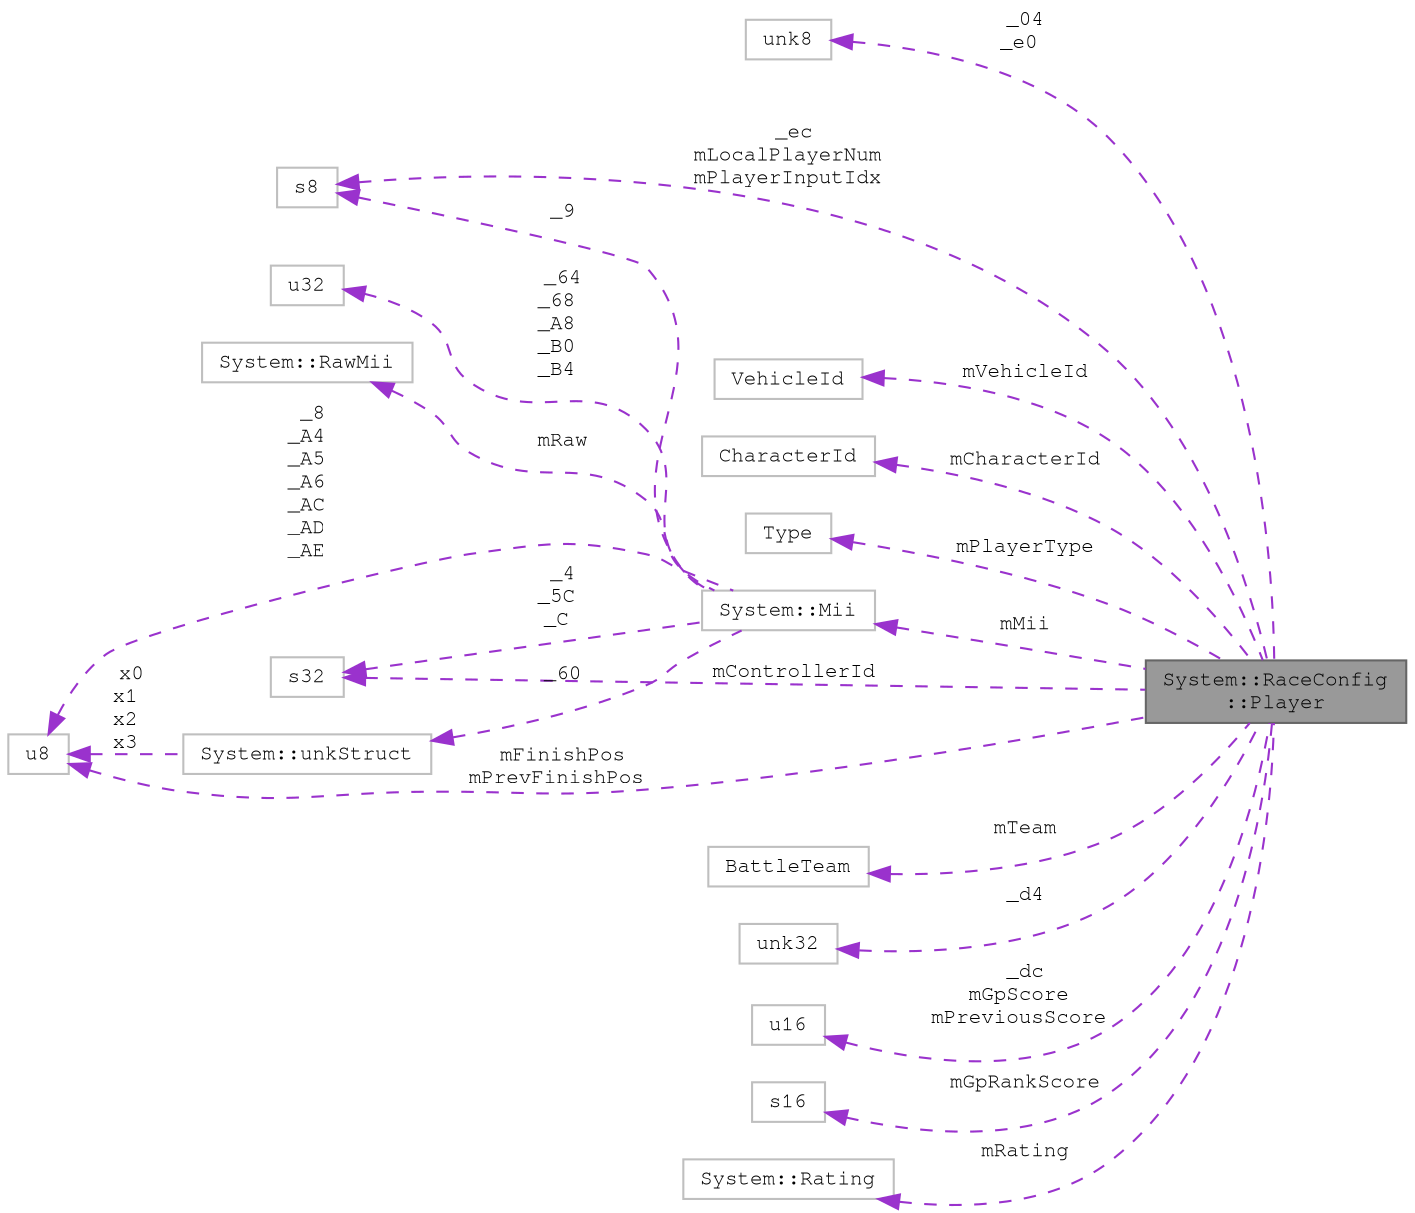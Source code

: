 digraph "System::RaceConfig::Player"
{
 // LATEX_PDF_SIZE
  bgcolor="transparent";
  edge [fontname=FreeMono,fontsize=10,labelfontname=FreeMono,labelfontsize=10];
  node [fontname=FreeMono,fontsize=10,shape=box,height=0.2,width=0.4];
  rankdir="LR";
  Node1 [label="System::RaceConfig\l::Player",height=0.2,width=0.4,color="gray40", fillcolor="grey60", style="filled", fontcolor="black",tooltip=" "];
  Node2 -> Node1 [dir="back",color="darkorchid3",style="dashed",label=" _04\n_e0" ];
  Node2 [label="unk8",height=0.2,width=0.4,color="grey75", fillcolor="white", style="filled",tooltip=" "];
  Node3 -> Node1 [dir="back",color="darkorchid3",style="dashed",label=" _ec\nmLocalPlayerNum\nmPlayerInputIdx" ];
  Node3 [label="s8",height=0.2,width=0.4,color="grey75", fillcolor="white", style="filled",tooltip=" "];
  Node4 -> Node1 [dir="back",color="darkorchid3",style="dashed",label=" mVehicleId" ];
  Node4 [label="VehicleId",height=0.2,width=0.4,color="grey75", fillcolor="white", style="filled",tooltip=" "];
  Node5 -> Node1 [dir="back",color="darkorchid3",style="dashed",label=" mCharacterId" ];
  Node5 [label="CharacterId",height=0.2,width=0.4,color="grey75", fillcolor="white", style="filled",tooltip=" "];
  Node6 -> Node1 [dir="back",color="darkorchid3",style="dashed",label=" mPlayerType" ];
  Node6 [label="Type",height=0.2,width=0.4,color="grey75", fillcolor="white", style="filled",tooltip=" "];
  Node7 -> Node1 [dir="back",color="darkorchid3",style="dashed",label=" mMii" ];
  Node7 [label="System::Mii",height=0.2,width=0.4,color="grey75", fillcolor="white", style="filled",URL="$class_system_1_1_mii.html",tooltip=" "];
  Node8 -> Node7 [dir="back",color="darkorchid3",style="dashed",label=" _4\n_5C\n_C" ];
  Node8 [label="s32",height=0.2,width=0.4,color="grey75", fillcolor="white", style="filled",tooltip=" "];
  Node9 -> Node7 [dir="back",color="darkorchid3",style="dashed",label=" _8\n_A4\n_A5\n_A6\n_AC\n_AD\n_AE" ];
  Node9 [label="u8",height=0.2,width=0.4,color="grey75", fillcolor="white", style="filled",tooltip=" "];
  Node3 -> Node7 [dir="back",color="darkorchid3",style="dashed",label=" _9" ];
  Node10 -> Node7 [dir="back",color="darkorchid3",style="dashed",label=" mRaw" ];
  Node10 [label="System::RawMii",height=0.2,width=0.4,color="grey75", fillcolor="white", style="filled",URL="$class_system_1_1_raw_mii.html",tooltip=" "];
  Node11 -> Node7 [dir="back",color="darkorchid3",style="dashed",label=" _60" ];
  Node11 [label="System::unkStruct",height=0.2,width=0.4,color="grey75", fillcolor="white", style="filled",URL="$struct_system_1_1unk_struct.html",tooltip=" "];
  Node9 -> Node11 [dir="back",color="darkorchid3",style="dashed",label=" x0\nx1\nx2\nx3" ];
  Node12 -> Node7 [dir="back",color="darkorchid3",style="dashed",label=" _64\n_68\n_A8\n_B0\n_B4" ];
  Node12 [label="u32",height=0.2,width=0.4,color="grey75", fillcolor="white", style="filled",tooltip=" "];
  Node13 -> Node1 [dir="back",color="darkorchid3",style="dashed",label=" mTeam" ];
  Node13 [label="BattleTeam",height=0.2,width=0.4,color="grey75", fillcolor="white", style="filled",tooltip=" "];
  Node8 -> Node1 [dir="back",color="darkorchid3",style="dashed",label=" mControllerId" ];
  Node14 -> Node1 [dir="back",color="darkorchid3",style="dashed",label=" _d4" ];
  Node14 [label="unk32",height=0.2,width=0.4,color="grey75", fillcolor="white", style="filled",tooltip=" "];
  Node15 -> Node1 [dir="back",color="darkorchid3",style="dashed",label=" _dc\nmGpScore\nmPreviousScore" ];
  Node15 [label="u16",height=0.2,width=0.4,color="grey75", fillcolor="white", style="filled",URL="$classu16.html",tooltip=" "];
  Node16 -> Node1 [dir="back",color="darkorchid3",style="dashed",label=" mGpRankScore" ];
  Node16 [label="s16",height=0.2,width=0.4,color="grey75", fillcolor="white", style="filled",tooltip=" "];
  Node9 -> Node1 [dir="back",color="darkorchid3",style="dashed",label=" mFinishPos\nmPrevFinishPos" ];
  Node17 -> Node1 [dir="back",color="darkorchid3",style="dashed",label=" mRating" ];
  Node17 [label="System::Rating",height=0.2,width=0.4,color="grey75", fillcolor="white", style="filled",URL="$class_system_1_1_rating.html",tooltip=" "];
}
